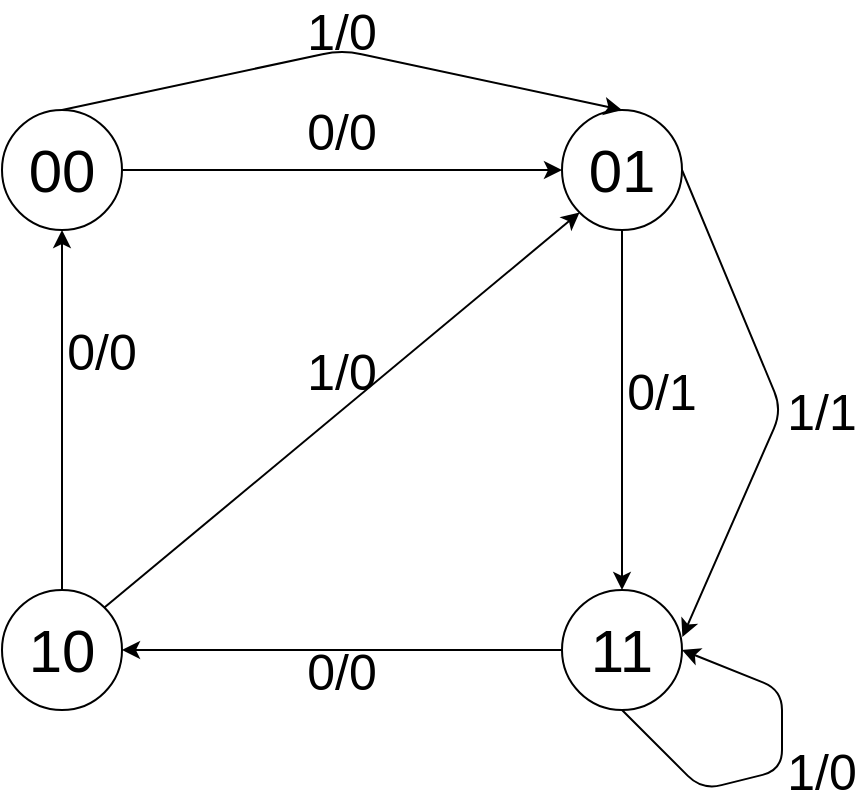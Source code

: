 <mxfile version="13.9.9" type="device"><diagram id="a07SYS41H73W92KC9JWn" name="Страница 1"><mxGraphModel dx="1447" dy="850" grid="1" gridSize="10" guides="1" tooltips="1" connect="1" arrows="1" fold="1" page="1" pageScale="1" pageWidth="850" pageHeight="1100" math="0" shadow="0"><root><mxCell id="0"/><mxCell id="1" parent="0"/><mxCell id="F5m89_zad24IxPqsXgyO-1" value="&lt;font style=&quot;font-size: 30px&quot;&gt;00&lt;/font&gt;" style="ellipse;whiteSpace=wrap;html=1;aspect=fixed;" vertex="1" parent="1"><mxGeometry x="200" y="80" width="60" height="60" as="geometry"/></mxCell><mxCell id="F5m89_zad24IxPqsXgyO-5" value="&lt;font style=&quot;font-size: 30px&quot;&gt;01&lt;br&gt;&lt;/font&gt;" style="ellipse;whiteSpace=wrap;html=1;aspect=fixed;" vertex="1" parent="1"><mxGeometry x="480" y="80" width="60" height="60" as="geometry"/></mxCell><mxCell id="F5m89_zad24IxPqsXgyO-6" value="&lt;font style=&quot;font-size: 30px&quot;&gt;10&lt;/font&gt;" style="ellipse;whiteSpace=wrap;html=1;aspect=fixed;" vertex="1" parent="1"><mxGeometry x="200" y="320" width="60" height="60" as="geometry"/></mxCell><mxCell id="F5m89_zad24IxPqsXgyO-7" value="&lt;font style=&quot;font-size: 30px&quot;&gt;11&lt;/font&gt;" style="ellipse;whiteSpace=wrap;html=1;aspect=fixed;" vertex="1" parent="1"><mxGeometry x="480" y="320" width="60" height="60" as="geometry"/></mxCell><mxCell id="F5m89_zad24IxPqsXgyO-8" value="" style="endArrow=classic;html=1;exitX=1;exitY=0.5;exitDx=0;exitDy=0;entryX=0;entryY=0.5;entryDx=0;entryDy=0;" edge="1" parent="1" source="F5m89_zad24IxPqsXgyO-1" target="F5m89_zad24IxPqsXgyO-5"><mxGeometry width="50" height="50" relative="1" as="geometry"><mxPoint x="490" y="260" as="sourcePoint"/><mxPoint x="540" y="210" as="targetPoint"/></mxGeometry></mxCell><mxCell id="F5m89_zad24IxPqsXgyO-10" value="&lt;font style=&quot;font-size: 25px&quot;&gt;0/0&lt;/font&gt;" style="text;html=1;strokeColor=none;fillColor=none;align=center;verticalAlign=middle;whiteSpace=wrap;rounded=0;" vertex="1" parent="1"><mxGeometry x="350" y="80" width="40" height="20" as="geometry"/></mxCell><mxCell id="F5m89_zad24IxPqsXgyO-11" value="" style="endArrow=classic;html=1;exitX=0.5;exitY=0;exitDx=0;exitDy=0;entryX=0.5;entryY=0;entryDx=0;entryDy=0;" edge="1" parent="1" source="F5m89_zad24IxPqsXgyO-1" target="F5m89_zad24IxPqsXgyO-5"><mxGeometry width="50" height="50" relative="1" as="geometry"><mxPoint x="360" y="270" as="sourcePoint"/><mxPoint x="410" y="220" as="targetPoint"/><Array as="points"><mxPoint x="370" y="50"/></Array></mxGeometry></mxCell><mxCell id="F5m89_zad24IxPqsXgyO-12" value="&lt;font style=&quot;font-size: 25px&quot;&gt;1/0&lt;/font&gt;" style="text;html=1;strokeColor=none;fillColor=none;align=center;verticalAlign=middle;whiteSpace=wrap;rounded=0;" vertex="1" parent="1"><mxGeometry x="350" y="30" width="40" height="20" as="geometry"/></mxCell><mxCell id="F5m89_zad24IxPqsXgyO-13" value="" style="endArrow=classic;html=1;exitX=0.5;exitY=1;exitDx=0;exitDy=0;entryX=0.5;entryY=0;entryDx=0;entryDy=0;" edge="1" parent="1" source="F5m89_zad24IxPqsXgyO-5" target="F5m89_zad24IxPqsXgyO-7"><mxGeometry width="50" height="50" relative="1" as="geometry"><mxPoint x="490" y="300" as="sourcePoint"/><mxPoint x="540" y="250" as="targetPoint"/></mxGeometry></mxCell><mxCell id="F5m89_zad24IxPqsXgyO-14" value="&lt;font style=&quot;font-size: 25px&quot;&gt;0/1&lt;/font&gt;" style="text;html=1;strokeColor=none;fillColor=none;align=center;verticalAlign=middle;whiteSpace=wrap;rounded=0;" vertex="1" parent="1"><mxGeometry x="510" y="210" width="40" height="20" as="geometry"/></mxCell><mxCell id="F5m89_zad24IxPqsXgyO-15" value="" style="endArrow=classic;html=1;exitX=1;exitY=0.5;exitDx=0;exitDy=0;entryX=1.003;entryY=0.392;entryDx=0;entryDy=0;entryPerimeter=0;" edge="1" parent="1" source="F5m89_zad24IxPqsXgyO-5" target="F5m89_zad24IxPqsXgyO-7"><mxGeometry width="50" height="50" relative="1" as="geometry"><mxPoint x="560" y="130" as="sourcePoint"/><mxPoint x="610" y="80" as="targetPoint"/><Array as="points"><mxPoint x="590" y="230"/></Array></mxGeometry></mxCell><mxCell id="F5m89_zad24IxPqsXgyO-17" value="&lt;font style=&quot;font-size: 25px&quot;&gt;1/1&lt;/font&gt;" style="text;html=1;strokeColor=none;fillColor=none;align=center;verticalAlign=middle;whiteSpace=wrap;rounded=0;" vertex="1" parent="1"><mxGeometry x="590" y="220" width="40" height="20" as="geometry"/></mxCell><mxCell id="F5m89_zad24IxPqsXgyO-18" value="" style="endArrow=classic;html=1;exitX=0;exitY=0.5;exitDx=0;exitDy=0;entryX=1;entryY=0.5;entryDx=0;entryDy=0;" edge="1" parent="1" source="F5m89_zad24IxPqsXgyO-7" target="F5m89_zad24IxPqsXgyO-6"><mxGeometry width="50" height="50" relative="1" as="geometry"><mxPoint x="360" y="330" as="sourcePoint"/><mxPoint x="410" y="280" as="targetPoint"/></mxGeometry></mxCell><mxCell id="F5m89_zad24IxPqsXgyO-19" value="&lt;font style=&quot;font-size: 25px&quot;&gt;0/0&lt;/font&gt;" style="text;html=1;strokeColor=none;fillColor=none;align=center;verticalAlign=middle;whiteSpace=wrap;rounded=0;" vertex="1" parent="1"><mxGeometry x="350" y="350" width="40" height="20" as="geometry"/></mxCell><mxCell id="F5m89_zad24IxPqsXgyO-20" value="" style="endArrow=classic;html=1;exitX=0.5;exitY=1;exitDx=0;exitDy=0;entryX=1;entryY=0.5;entryDx=0;entryDy=0;" edge="1" parent="1" source="F5m89_zad24IxPqsXgyO-7" target="F5m89_zad24IxPqsXgyO-7"><mxGeometry width="50" height="50" relative="1" as="geometry"><mxPoint x="620" y="380" as="sourcePoint"/><mxPoint x="670" y="330" as="targetPoint"/><Array as="points"><mxPoint x="550" y="420"/><mxPoint x="590" y="410"/><mxPoint x="590" y="370"/></Array></mxGeometry></mxCell><mxCell id="F5m89_zad24IxPqsXgyO-21" value="&lt;font style=&quot;font-size: 25px&quot;&gt;1/0&lt;/font&gt;" style="text;html=1;strokeColor=none;fillColor=none;align=center;verticalAlign=middle;whiteSpace=wrap;rounded=0;" vertex="1" parent="1"><mxGeometry x="590" y="400" width="40" height="20" as="geometry"/></mxCell><mxCell id="F5m89_zad24IxPqsXgyO-22" value="" style="endArrow=classic;html=1;exitX=0.5;exitY=0;exitDx=0;exitDy=0;entryX=0.5;entryY=1;entryDx=0;entryDy=0;" edge="1" parent="1" source="F5m89_zad24IxPqsXgyO-6" target="F5m89_zad24IxPqsXgyO-1"><mxGeometry width="50" height="50" relative="1" as="geometry"><mxPoint x="80" y="380" as="sourcePoint"/><mxPoint x="130" y="330" as="targetPoint"/></mxGeometry></mxCell><mxCell id="F5m89_zad24IxPqsXgyO-23" value="&lt;font style=&quot;font-size: 25px&quot;&gt;0/0&lt;/font&gt;" style="text;html=1;strokeColor=none;fillColor=none;align=center;verticalAlign=middle;whiteSpace=wrap;rounded=0;" vertex="1" parent="1"><mxGeometry x="230" y="190" width="40" height="20" as="geometry"/></mxCell><mxCell id="F5m89_zad24IxPqsXgyO-24" value="" style="endArrow=classic;html=1;exitX=1;exitY=0;exitDx=0;exitDy=0;entryX=0;entryY=1;entryDx=0;entryDy=0;" edge="1" parent="1" source="F5m89_zad24IxPqsXgyO-6" target="F5m89_zad24IxPqsXgyO-5"><mxGeometry width="50" height="50" relative="1" as="geometry"><mxPoint x="370" y="300" as="sourcePoint"/><mxPoint x="420" y="250" as="targetPoint"/></mxGeometry></mxCell><mxCell id="F5m89_zad24IxPqsXgyO-25" value="&lt;font style=&quot;font-size: 25px&quot;&gt;1/0&lt;/font&gt;" style="text;html=1;strokeColor=none;fillColor=none;align=center;verticalAlign=middle;whiteSpace=wrap;rounded=0;" vertex="1" parent="1"><mxGeometry x="350" y="200" width="40" height="20" as="geometry"/></mxCell></root></mxGraphModel></diagram></mxfile>
